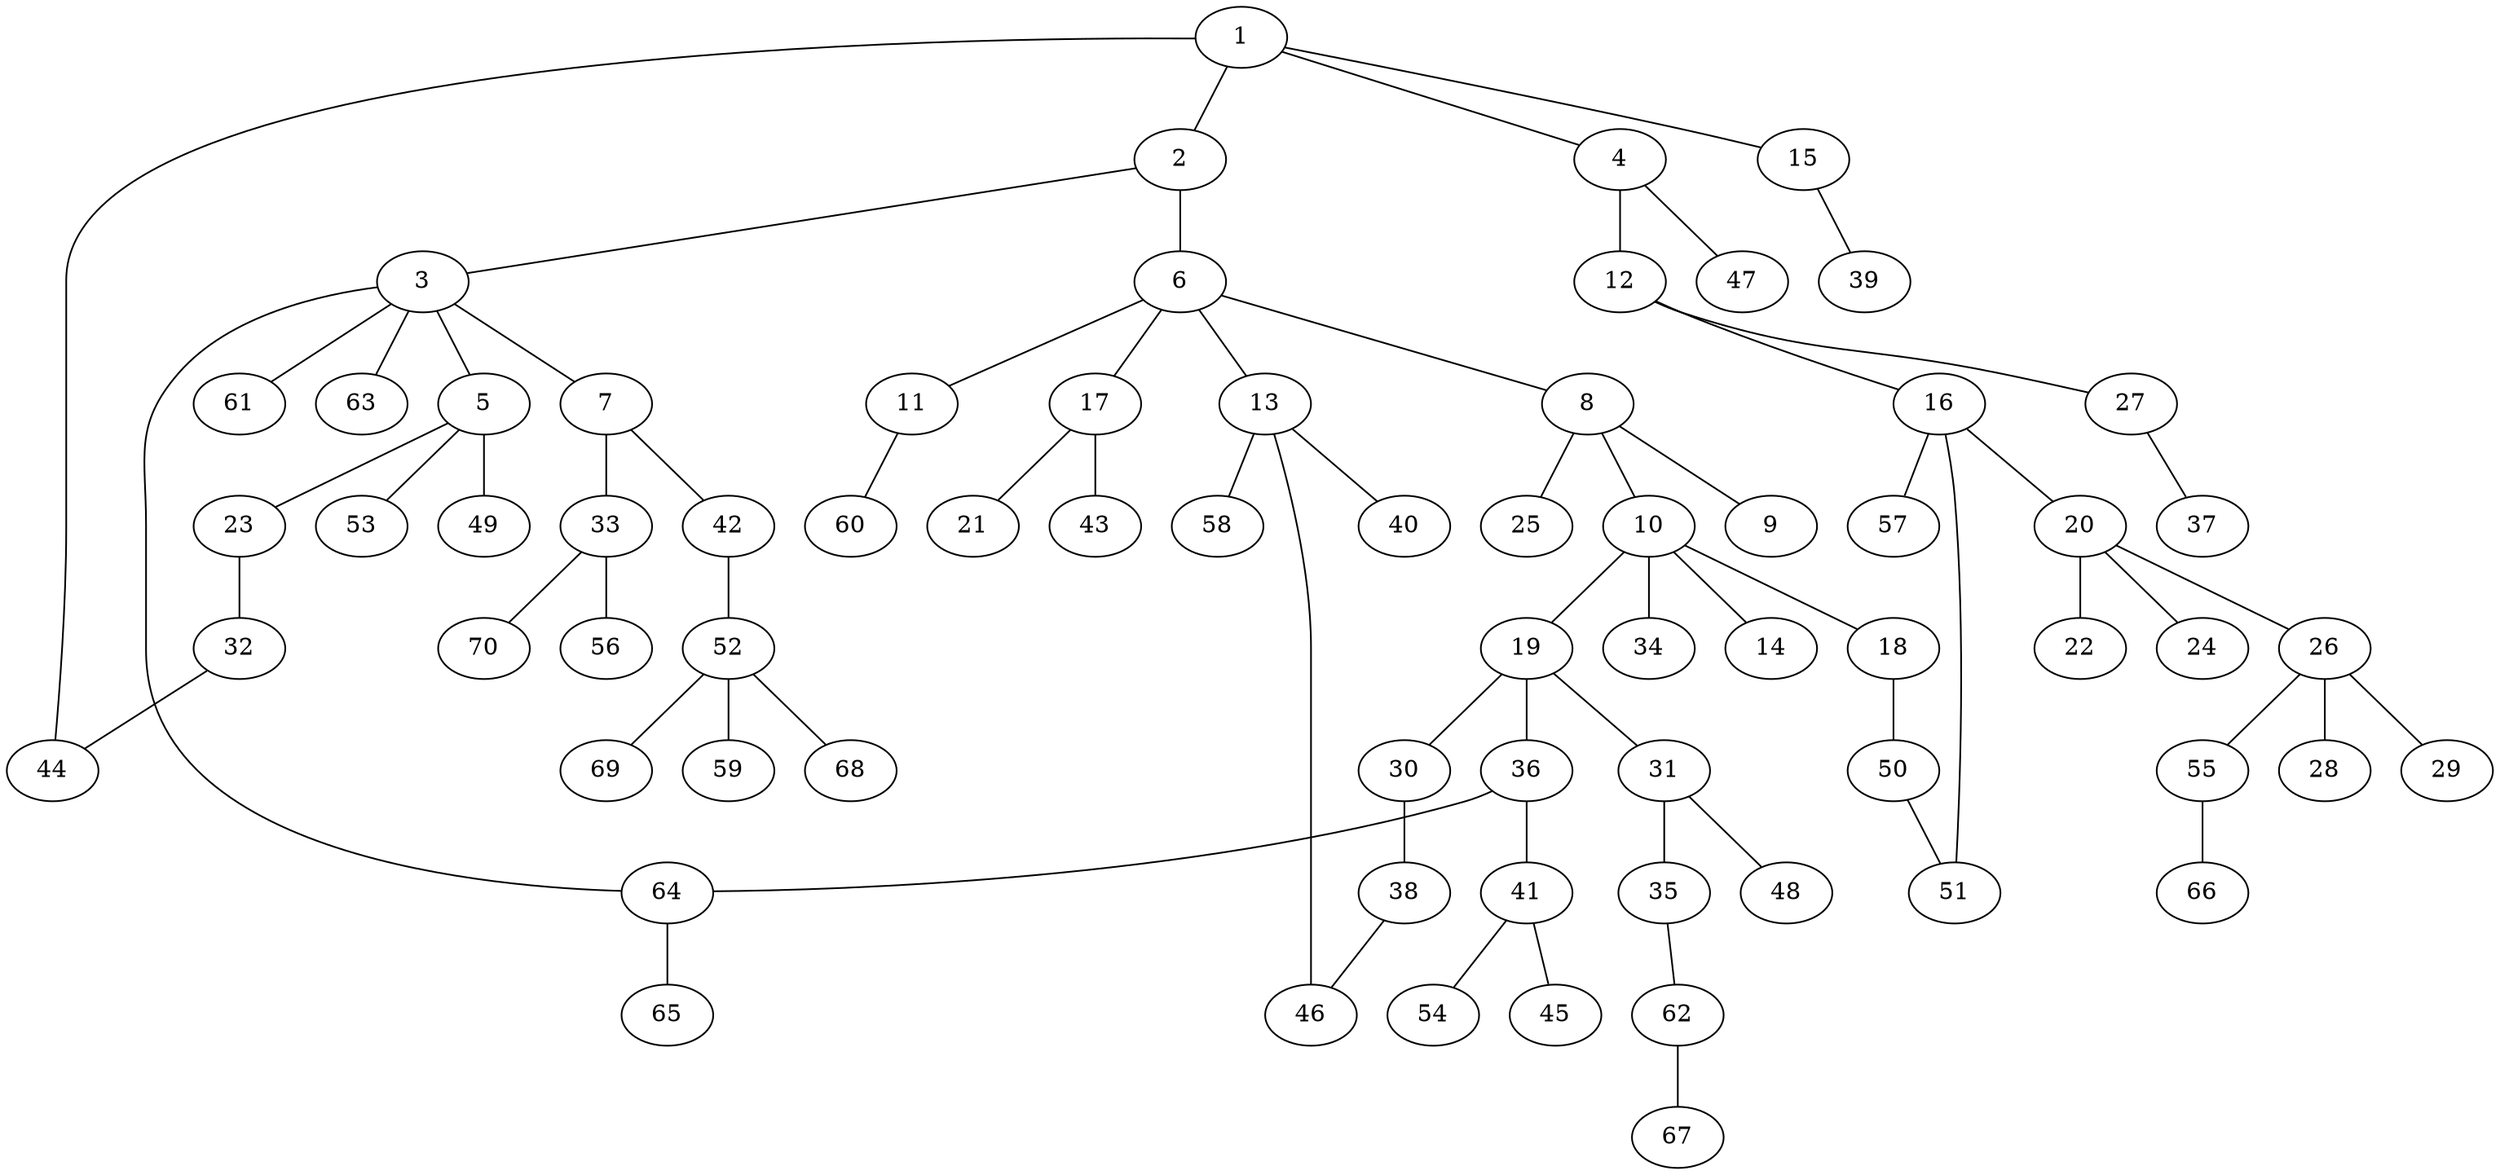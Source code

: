 graph graphname {1--2
1--4
1--15
1--44
2--3
2--6
3--5
3--7
3--61
3--63
3--64
4--12
4--47
5--23
5--49
5--53
6--8
6--11
6--13
6--17
7--33
7--42
8--9
8--10
8--25
10--14
10--18
10--19
10--34
11--60
12--16
12--27
13--40
13--46
13--58
15--39
16--20
16--51
16--57
17--21
17--43
18--50
19--30
19--31
19--36
20--22
20--24
20--26
23--32
26--28
26--29
26--55
27--37
30--38
31--35
31--48
32--44
33--56
33--70
35--62
36--41
36--64
38--46
41--45
41--54
42--52
50--51
52--59
52--68
52--69
55--66
62--67
64--65
}